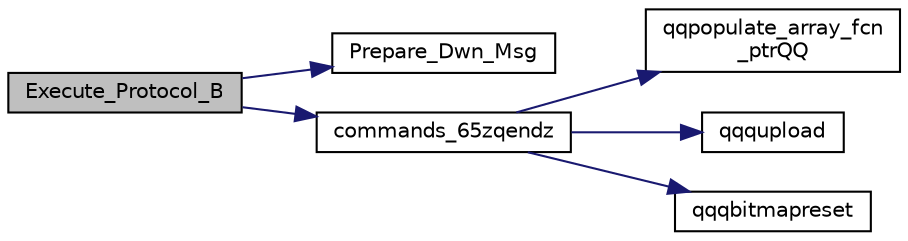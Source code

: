 digraph "Execute_Protocol_B"
{
  edge [fontname="Helvetica",fontsize="10",labelfontname="Helvetica",labelfontsize="10"];
  node [fontname="Helvetica",fontsize="10",shape=record];
  rankdir="LR";
  Node762 [label="Execute_Protocol_B",height=0.2,width=0.4,color="black", fillcolor="grey75", style="filled", fontcolor="black"];
  Node762 -> Node763 [color="midnightblue",fontsize="10",style="solid",fontname="Helvetica"];
  Node763 [label="Prepare_Dwn_Msg",height=0.2,width=0.4,color="black", fillcolor="white", style="filled",URL="$inszt__commands_8c.html#af03119517238e3e23ca0fd0ade4eabfa"];
  Node762 -> Node764 [color="midnightblue",fontsize="10",style="solid",fontname="Helvetica"];
  Node764 [label="commands_65zqendz",height=0.2,width=0.4,color="black", fillcolor="white", style="filled",URL="$inszt__commands_8c.html#ae5eaf40dc6507a08e90fc7a48ee2fd81"];
  Node764 -> Node765 [color="midnightblue",fontsize="10",style="solid",fontname="Helvetica"];
  Node765 [label="qqpopulate_array_fcn\l_ptrQQ",height=0.2,width=0.4,color="black", fillcolor="white", style="filled",URL="$inszt__commands_8c.html#a4ad6fa1bb94fc1c3ac2dc30925106081"];
  Node764 -> Node766 [color="midnightblue",fontsize="10",style="solid",fontname="Helvetica"];
  Node766 [label="qqqupload",height=0.2,width=0.4,color="black", fillcolor="white", style="filled",URL="$inszt__commands_8c.html#a109761d7f84a96b5606e507bace276b5"];
  Node764 -> Node767 [color="midnightblue",fontsize="10",style="solid",fontname="Helvetica"];
  Node767 [label="qqqbitmapreset",height=0.2,width=0.4,color="black", fillcolor="white", style="filled",URL="$inszt__commands_8c.html#a5688fceaed93ba591e78ee15ccb0187f"];
}
